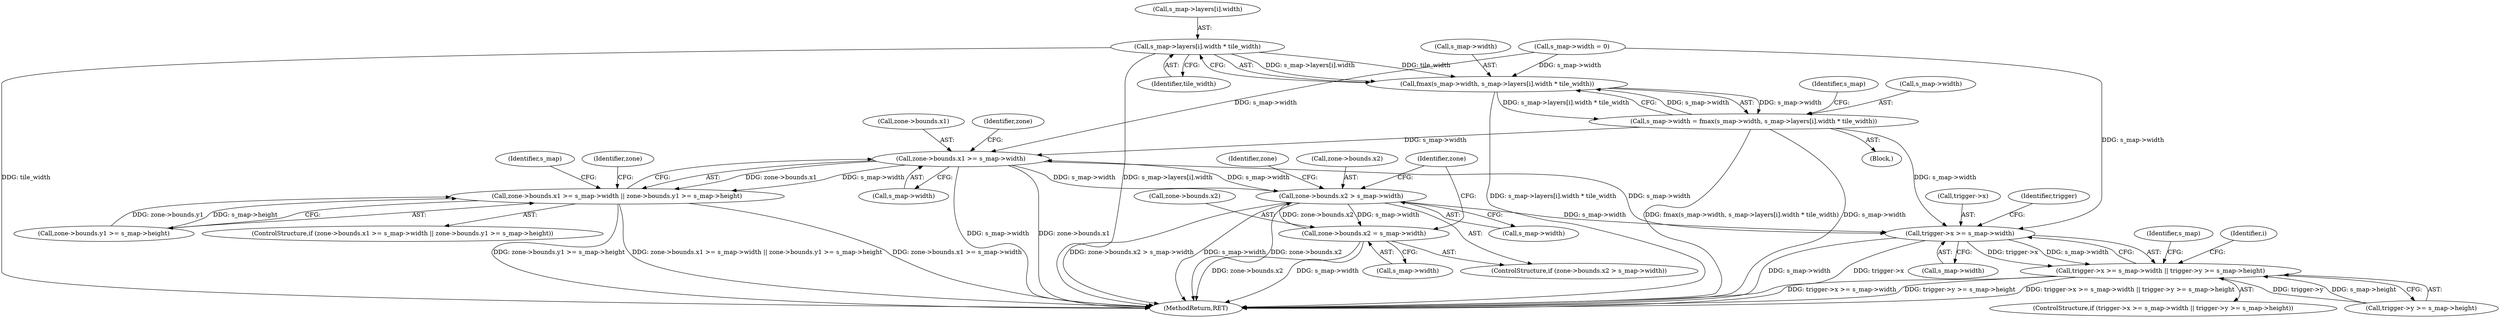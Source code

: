digraph "0_minisphere_252c1ca184cb38e1acb917aa0e451c5f08519996@array" {
"1000306" [label="(Call,s_map->layers[i].width * tile_width)"];
"1000302" [label="(Call,fmax(s_map->width, s_map->layers[i].width * tile_width))"];
"1000298" [label="(Call,s_map->width = fmax(s_map->width, s_map->layers[i].width * tile_width))"];
"1000358" [label="(Call,zone->bounds.x1 >= s_map->width)"];
"1000357" [label="(Call,zone->bounds.x1 >= s_map->width || zone->bounds.y1 >= s_map->height)"];
"1000384" [label="(Call,zone->bounds.x2 > s_map->width)"];
"1000393" [label="(Call,zone->bounds.x2 = s_map->width)"];
"1000447" [label="(Call,trigger->x >= s_map->width)"];
"1000446" [label="(Call,trigger->x >= s_map->width || trigger->y >= s_map->height)"];
"1000454" [label="(Call,trigger->y >= s_map->height)"];
"1000357" [label="(Call,zone->bounds.x1 >= s_map->width || zone->bounds.y1 >= s_map->height)"];
"1000370" [label="(Identifier,zone)"];
"1000302" [label="(Call,fmax(s_map->width, s_map->layers[i].width * tile_width))"];
"1000393" [label="(Call,zone->bounds.x2 = s_map->width)"];
"1000384" [label="(Call,zone->bounds.x2 > s_map->width)"];
"1000378" [label="(Identifier,s_map)"];
"1000303" [label="(Call,s_map->width)"];
"1000317" [label="(Identifier,s_map)"];
"1000448" [label="(Call,trigger->x)"];
"1000406" [label="(Identifier,zone)"];
"1000266" [label="(Call,s_map->width = 0)"];
"1000394" [label="(Call,zone->bounds.x2)"];
"1000297" [label="(Block,)"];
"1000447" [label="(Call,trigger->x >= s_map->width)"];
"1000358" [label="(Call,zone->bounds.x1 >= s_map->width)"];
"1000367" [label="(Call,zone->bounds.y1 >= s_map->height)"];
"1000383" [label="(ControlStructure,if (zone->bounds.x2 > s_map->width))"];
"1000314" [label="(Identifier,tile_width)"];
"1000456" [label="(Identifier,trigger)"];
"1000299" [label="(Call,s_map->width)"];
"1000445" [label="(ControlStructure,if (trigger->x >= s_map->width || trigger->y >= s_map->height))"];
"1000364" [label="(Call,s_map->width)"];
"1000468" [label="(MethodReturn,RET)"];
"1000390" [label="(Call,s_map->width)"];
"1000396" [label="(Identifier,zone)"];
"1000307" [label="(Call,s_map->layers[i].width)"];
"1000385" [label="(Call,zone->bounds.x2)"];
"1000359" [label="(Call,zone->bounds.x1)"];
"1000399" [label="(Call,s_map->width)"];
"1000463" [label="(Identifier,s_map)"];
"1000356" [label="(ControlStructure,if (zone->bounds.x1 >= s_map->width || zone->bounds.y1 >= s_map->height))"];
"1000436" [label="(Identifier,i)"];
"1000446" [label="(Call,trigger->x >= s_map->width || trigger->y >= s_map->height)"];
"1000306" [label="(Call,s_map->layers[i].width * tile_width)"];
"1000298" [label="(Call,s_map->width = fmax(s_map->width, s_map->layers[i].width * tile_width))"];
"1000387" [label="(Identifier,zone)"];
"1000451" [label="(Call,s_map->width)"];
"1000306" -> "1000302"  [label="AST: "];
"1000306" -> "1000314"  [label="CFG: "];
"1000307" -> "1000306"  [label="AST: "];
"1000314" -> "1000306"  [label="AST: "];
"1000302" -> "1000306"  [label="CFG: "];
"1000306" -> "1000468"  [label="DDG: s_map->layers[i].width"];
"1000306" -> "1000468"  [label="DDG: tile_width"];
"1000306" -> "1000302"  [label="DDG: s_map->layers[i].width"];
"1000306" -> "1000302"  [label="DDG: tile_width"];
"1000302" -> "1000298"  [label="AST: "];
"1000303" -> "1000302"  [label="AST: "];
"1000298" -> "1000302"  [label="CFG: "];
"1000302" -> "1000468"  [label="DDG: s_map->layers[i].width * tile_width"];
"1000302" -> "1000298"  [label="DDG: s_map->width"];
"1000302" -> "1000298"  [label="DDG: s_map->layers[i].width * tile_width"];
"1000298" -> "1000302"  [label="DDG: s_map->width"];
"1000266" -> "1000302"  [label="DDG: s_map->width"];
"1000298" -> "1000297"  [label="AST: "];
"1000299" -> "1000298"  [label="AST: "];
"1000317" -> "1000298"  [label="CFG: "];
"1000298" -> "1000468"  [label="DDG: s_map->width"];
"1000298" -> "1000468"  [label="DDG: fmax(s_map->width, s_map->layers[i].width * tile_width)"];
"1000298" -> "1000358"  [label="DDG: s_map->width"];
"1000298" -> "1000447"  [label="DDG: s_map->width"];
"1000358" -> "1000357"  [label="AST: "];
"1000358" -> "1000364"  [label="CFG: "];
"1000359" -> "1000358"  [label="AST: "];
"1000364" -> "1000358"  [label="AST: "];
"1000370" -> "1000358"  [label="CFG: "];
"1000357" -> "1000358"  [label="CFG: "];
"1000358" -> "1000468"  [label="DDG: s_map->width"];
"1000358" -> "1000468"  [label="DDG: zone->bounds.x1"];
"1000358" -> "1000357"  [label="DDG: zone->bounds.x1"];
"1000358" -> "1000357"  [label="DDG: s_map->width"];
"1000266" -> "1000358"  [label="DDG: s_map->width"];
"1000384" -> "1000358"  [label="DDG: s_map->width"];
"1000358" -> "1000384"  [label="DDG: s_map->width"];
"1000358" -> "1000447"  [label="DDG: s_map->width"];
"1000357" -> "1000356"  [label="AST: "];
"1000357" -> "1000367"  [label="CFG: "];
"1000367" -> "1000357"  [label="AST: "];
"1000378" -> "1000357"  [label="CFG: "];
"1000387" -> "1000357"  [label="CFG: "];
"1000357" -> "1000468"  [label="DDG: zone->bounds.x1 >= s_map->width || zone->bounds.y1 >= s_map->height"];
"1000357" -> "1000468"  [label="DDG: zone->bounds.x1 >= s_map->width"];
"1000357" -> "1000468"  [label="DDG: zone->bounds.y1 >= s_map->height"];
"1000367" -> "1000357"  [label="DDG: zone->bounds.y1"];
"1000367" -> "1000357"  [label="DDG: s_map->height"];
"1000384" -> "1000383"  [label="AST: "];
"1000384" -> "1000390"  [label="CFG: "];
"1000385" -> "1000384"  [label="AST: "];
"1000390" -> "1000384"  [label="AST: "];
"1000396" -> "1000384"  [label="CFG: "];
"1000406" -> "1000384"  [label="CFG: "];
"1000384" -> "1000468"  [label="DDG: zone->bounds.x2 > s_map->width"];
"1000384" -> "1000468"  [label="DDG: s_map->width"];
"1000384" -> "1000468"  [label="DDG: zone->bounds.x2"];
"1000393" -> "1000384"  [label="DDG: zone->bounds.x2"];
"1000384" -> "1000393"  [label="DDG: s_map->width"];
"1000384" -> "1000447"  [label="DDG: s_map->width"];
"1000393" -> "1000383"  [label="AST: "];
"1000393" -> "1000399"  [label="CFG: "];
"1000394" -> "1000393"  [label="AST: "];
"1000399" -> "1000393"  [label="AST: "];
"1000406" -> "1000393"  [label="CFG: "];
"1000393" -> "1000468"  [label="DDG: zone->bounds.x2"];
"1000393" -> "1000468"  [label="DDG: s_map->width"];
"1000447" -> "1000446"  [label="AST: "];
"1000447" -> "1000451"  [label="CFG: "];
"1000448" -> "1000447"  [label="AST: "];
"1000451" -> "1000447"  [label="AST: "];
"1000456" -> "1000447"  [label="CFG: "];
"1000446" -> "1000447"  [label="CFG: "];
"1000447" -> "1000468"  [label="DDG: s_map->width"];
"1000447" -> "1000468"  [label="DDG: trigger->x"];
"1000447" -> "1000446"  [label="DDG: trigger->x"];
"1000447" -> "1000446"  [label="DDG: s_map->width"];
"1000266" -> "1000447"  [label="DDG: s_map->width"];
"1000446" -> "1000445"  [label="AST: "];
"1000446" -> "1000454"  [label="CFG: "];
"1000454" -> "1000446"  [label="AST: "];
"1000463" -> "1000446"  [label="CFG: "];
"1000436" -> "1000446"  [label="CFG: "];
"1000446" -> "1000468"  [label="DDG: trigger->x >= s_map->width || trigger->y >= s_map->height"];
"1000446" -> "1000468"  [label="DDG: trigger->x >= s_map->width"];
"1000446" -> "1000468"  [label="DDG: trigger->y >= s_map->height"];
"1000454" -> "1000446"  [label="DDG: trigger->y"];
"1000454" -> "1000446"  [label="DDG: s_map->height"];
}
